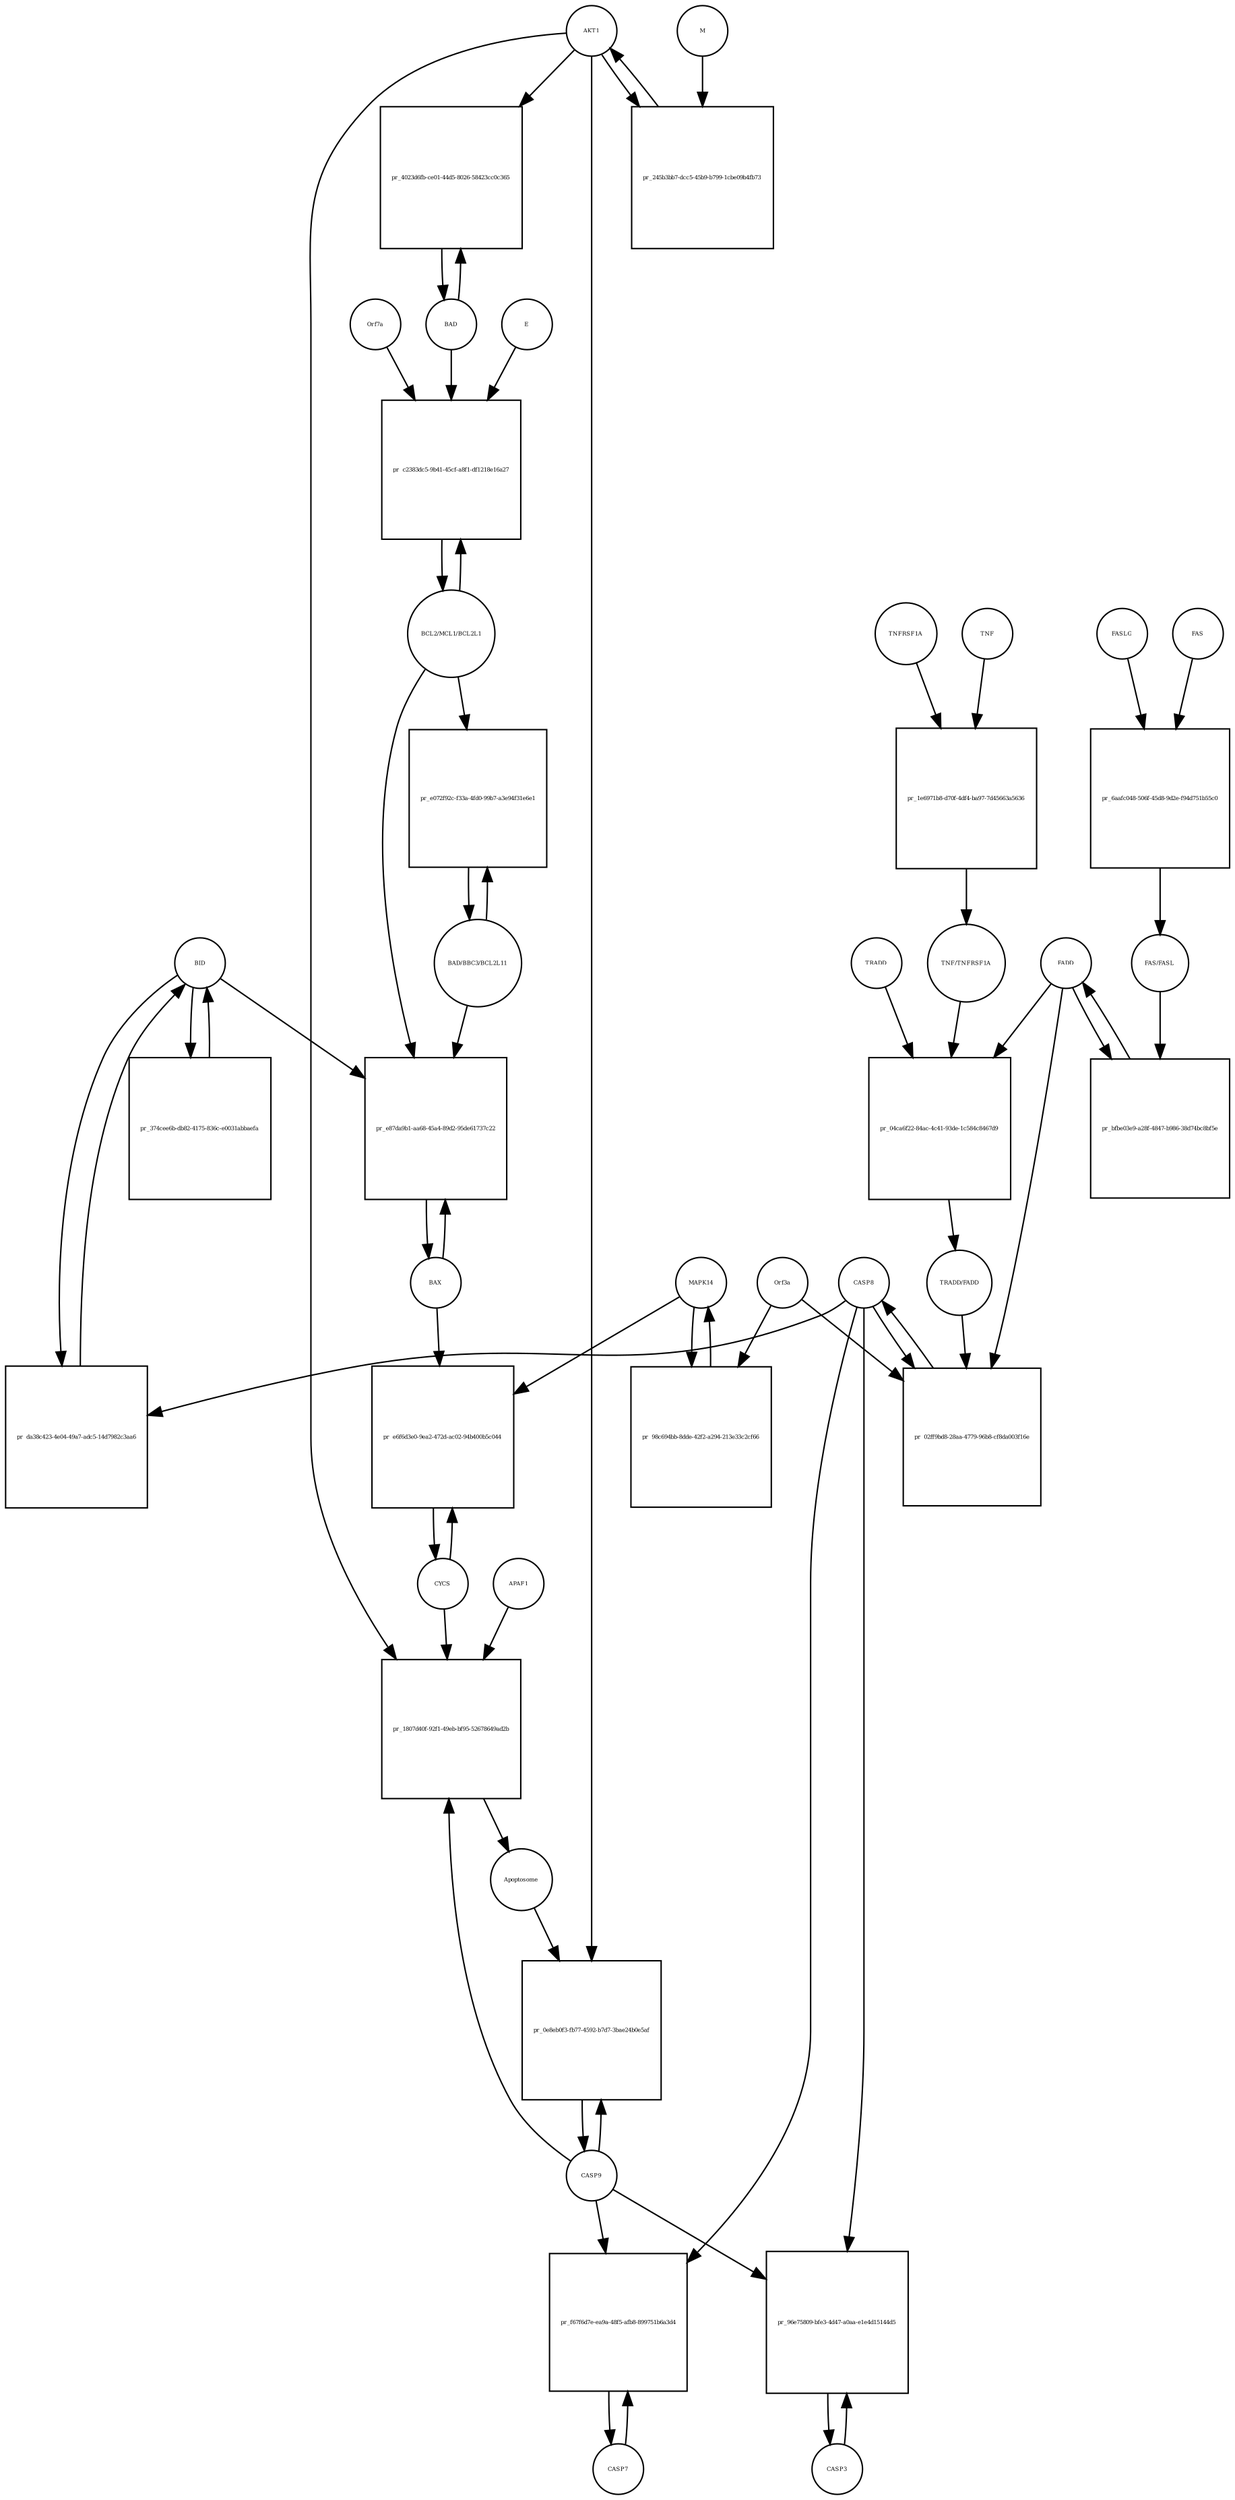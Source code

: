 strict digraph  {
BID [annotation="", bipartite=0, cls=macromolecule, fontsize=4, label=BID, shape=circle];
"pr_da38c423-4e04-49a7-adc5-14d7982c3aa6" [annotation="", bipartite=1, cls=process, fontsize=4, label="pr_da38c423-4e04-49a7-adc5-14d7982c3aa6", shape=square];
CASP8 [annotation="urn_miriam_hgnc_1509|urn_miriam_hgnc.symbol_CASP8|urn_miriam_doi_10.1038%2Fs41392-020-00334-0|urn_miriam_uniprot_Q14790|urn_miriam_ncbigene_841|urn_miriam_ec-code_3.4.22.61|urn_miriam_refseq_NM_001228|urn_miriam_ensembl_ENSG00000064012", bipartite=0, cls=macromolecule, fontsize=4, label=CASP8, shape=circle];
CASP9 [annotation="", bipartite=0, cls=macromolecule, fontsize=4, label=CASP9, shape=circle];
"pr_0e8eb0f3-fb77-4592-b7d7-3bae24b0e5af" [annotation="", bipartite=1, cls=process, fontsize=4, label="pr_0e8eb0f3-fb77-4592-b7d7-3bae24b0e5af", shape=square];
Apoptosome [annotation="", bipartite=0, cls=complex, fontsize=4, label=Apoptosome, shape=circle];
AKT1 [annotation="", bipartite=0, cls=macromolecule, fontsize=4, label=AKT1, shape=circle];
FADD [annotation="", bipartite=0, cls=macromolecule, fontsize=4, label=FADD, shape=circle];
"pr_04ca6f22-84ac-4c41-93de-1c584c8467d9" [annotation="", bipartite=1, cls=process, fontsize=4, label="pr_04ca6f22-84ac-4c41-93de-1c584c8467d9", shape=square];
TRADD [annotation="urn_miriam_ncbigene_8717|urn_miriam_ensembl_ENSG00000102871|urn_miriam_refseq_NM_001323552|urn_miriam_uniprot_Q15628|urn_miriam_hgnc_12030|urn_miriam_hgnc.symbol_TRADD", bipartite=0, cls=macromolecule, fontsize=4, label=TRADD, shape=circle];
"TRADD/FADD" [annotation="", bipartite=0, cls=complex, fontsize=4, label="TRADD/FADD", shape=circle];
"TNF/TNFRSF1A" [annotation="", bipartite=0, cls=complex, fontsize=4, label="TNF/TNFRSF1A", shape=circle];
"pr_bfbe03e9-a28f-4847-b986-38d74bc8bf5e" [annotation="", bipartite=1, cls=process, fontsize=4, label="pr_bfbe03e9-a28f-4847-b986-38d74bc8bf5e", shape=square];
"FAS/FASL" [annotation="", bipartite=0, cls=complex, fontsize=4, label="FAS/FASL", shape=circle];
"BCL2/MCL1/BCL2L1" [annotation="", bipartite=0, cls=complex, fontsize=4, label="BCL2/MCL1/BCL2L1", shape=circle];
"pr_c2383dc5-9b41-45cf-a8f1-df1218e16a27" [annotation="", bipartite=1, cls=process, fontsize=4, label="pr_c2383dc5-9b41-45cf-a8f1-df1218e16a27", shape=square];
Orf7a [annotation="urn_miriam_hgnc.symbol_ORF7a|urn_miriam_uniprot_Q19QW4|urn_miriam_ncbigene_1489674", bipartite=0, cls=macromolecule, fontsize=4, label=Orf7a, shape=circle];
E [annotation="urn_miriam_uniprot_P59637|urn_miriam_ncbigene_1489671|urn_miriam_hgnc.symbol_E|urn_miriam_pubmed_32785274|urn_miriam_pubmed_32818817", bipartite=0, cls=macromolecule, fontsize=4, label=E, shape=circle];
BAD [annotation="", bipartite=0, cls=macromolecule, fontsize=4, label=BAD, shape=circle];
"BAD/BBC3/BCL2L11" [annotation="", bipartite=0, cls=complex, fontsize=4, label="BAD/BBC3/BCL2L11", shape=circle];
"pr_e072f92c-f33a-4fd0-99b7-a3e94f31e6e1" [annotation="", bipartite=1, cls=process, fontsize=4, label="pr_e072f92c-f33a-4fd0-99b7-a3e94f31e6e1", shape=square];
TNFRSF1A [annotation="urn_miriam_ncbigene_7132|urn_miriam_refseq_NM_001065|urn_miriam_ensembl_ENSG00000067182|urn_miriam_uniprot_P19438|urn_miriam_hgnc.symbol_TNFRSF1A|urn_miriam_hgnc_11916", bipartite=0, cls=macromolecule, fontsize=4, label=TNFRSF1A, shape=circle];
"pr_1e6971b8-d70f-4df4-ba97-7d45663a5636" [annotation="", bipartite=1, cls=process, fontsize=4, label="pr_1e6971b8-d70f-4df4-ba97-7d45663a5636", shape=square];
TNF [annotation="urn_miriam_refseq_NM_000594|urn_miriam_hgnc.symbol_TNF|urn_miriam_uniprot_P01375|urn_miriam_hgnc_11892|urn_miriam_ncbigene_7124|urn_miriam_ensembl_ENSG00000232810", bipartite=0, cls=macromolecule, fontsize=4, label=TNF, shape=circle];
CYCS [annotation="urn_miriam_hgnc_19986|urn_miriam_uniprot_P99999|urn_miriam_ncbigene_54205|urn_miriam_hgnc.symbol_CYCS|urn_miriam_ensembl_ENSG00000172115|urn_miriam_refseq_NM_018947", bipartite=0, cls=macromolecule, fontsize=4, label=CYCS, shape=circle];
"pr_e6f6d3e0-9ea2-472d-ac02-94b400b5c044" [annotation="", bipartite=1, cls=process, fontsize=4, label="pr_e6f6d3e0-9ea2-472d-ac02-94b400b5c044", shape=square];
MAPK14 [annotation="", bipartite=0, cls=macromolecule, fontsize=4, label=MAPK14, shape=circle];
BAX [annotation="", bipartite=0, cls=macromolecule, fontsize=4, label=BAX, shape=circle];
FASLG [annotation="urn_miriam_hgnc.symbol_FASLG|urn_miriam_ncbigene_356|urn_miriam_refseq_NM_000639|urn_miriam_ensembl_ENSG00000117560|urn_miriam_uniprot_P48023|urn_miriam_hgnc_11936|urn_miriam_doi_10.1101%2F2020.12.04.412494", bipartite=0, cls=macromolecule, fontsize=4, label=FASLG, shape=circle];
"pr_6aafc048-506f-45d8-9d2e-f94d751b55c0" [annotation="", bipartite=1, cls=process, fontsize=4, label="pr_6aafc048-506f-45d8-9d2e-f94d751b55c0", shape=square];
FAS [annotation="urn_miriam_hgnc_11920|urn_miriam_uniprot_P25445|urn_miriam_refseq_NM_000043|urn_miriam_ensembl_ENSG00000026103|urn_miriam_ncbigene_355|urn_miriam_hgnc.symbol_FAS", bipartite=0, cls=macromolecule, fontsize=4, label=FAS, shape=circle];
"pr_98c694bb-8dde-42f2-a294-213e33c2cf66" [annotation="", bipartite=1, cls=process, fontsize=4, label="pr_98c694bb-8dde-42f2-a294-213e33c2cf66", shape=square];
Orf3a [annotation="urn_miriam_uniprot_P59637|urn_miriam_ncbigene_1489671|urn_miriam_hgnc.symbol_E|urn_miriam_pubmed_33100263|urn_miriam_pubmed_32555321|urn_miriam_ncbiprotein_YP_009724391.1", bipartite=0, cls=macromolecule, fontsize=4, label=Orf3a, shape=circle];
CASP3 [annotation=urn_miriam_pubmed_32555321, bipartite=0, cls=macromolecule, fontsize=4, label=CASP3, shape=circle];
"pr_96e75809-bfe3-4d47-a0aa-e1e4d15144d5" [annotation="", bipartite=1, cls=process, fontsize=4, label="pr_96e75809-bfe3-4d47-a0aa-e1e4d15144d5", shape=square];
"pr_4023d6fb-ce01-44d5-8026-58423cc0c365" [annotation="", bipartite=1, cls=process, fontsize=4, label="pr_4023d6fb-ce01-44d5-8026-58423cc0c365", shape=square];
"pr_e87da9b1-aa68-45a4-89d2-95de61737c22" [annotation="", bipartite=1, cls=process, fontsize=4, label="pr_e87da9b1-aa68-45a4-89d2-95de61737c22", shape=square];
"pr_245b3bb7-dcc5-45b9-b799-1cbe09b4fb73" [annotation="", bipartite=1, cls=process, fontsize=4, label="pr_245b3bb7-dcc5-45b9-b799-1cbe09b4fb73", shape=square];
M [annotation="urn_miriam_ncbiprotein_APO40582|urn_miriam_pubmed_16845612", bipartite=0, cls=macromolecule, fontsize=4, label=M, shape=circle];
"pr_1807d40f-92f1-49eb-bf95-52678649ad2b" [annotation="", bipartite=1, cls=process, fontsize=4, label="pr_1807d40f-92f1-49eb-bf95-52678649ad2b", shape=square];
APAF1 [annotation="urn_miriam_ncbigene_317|urn_miriam_hgnc_576|urn_miriam_refseq_NM_181861.1|urn_miriam_hgnc.symbol_APAF1|urn_miriam_uniprot_O14727|urn_miriam_ensembl_ENSG00000120868", bipartite=0, cls=macromolecule, fontsize=4, label=APAF1, shape=circle];
"pr_02ff9bd8-28aa-4779-96b8-cf8da003f16e" [annotation="", bipartite=1, cls=process, fontsize=4, label="pr_02ff9bd8-28aa-4779-96b8-cf8da003f16e", shape=square];
CASP7 [annotation="", bipartite=0, cls=macromolecule, fontsize=4, label=CASP7, shape=circle];
"pr_f67f6d7e-ea9a-48f5-afb8-899751b6a3d4" [annotation="", bipartite=1, cls=process, fontsize=4, label="pr_f67f6d7e-ea9a-48f5-afb8-899751b6a3d4", shape=square];
"pr_374cee6b-db82-4175-836c-e0031abbaefa" [annotation="", bipartite=1, cls=process, fontsize=4, label="pr_374cee6b-db82-4175-836c-e0031abbaefa", shape=square];
BID -> "pr_da38c423-4e04-49a7-adc5-14d7982c3aa6"  [annotation="", interaction_type=consumption];
BID -> "pr_e87da9b1-aa68-45a4-89d2-95de61737c22"  [annotation="urn_miriam_pubmed_31226023|urn_miriam_kegg.pathway_hsa04210", interaction_type=catalysis];
BID -> "pr_374cee6b-db82-4175-836c-e0031abbaefa"  [annotation="", interaction_type=consumption];
"pr_da38c423-4e04-49a7-adc5-14d7982c3aa6" -> BID  [annotation="", interaction_type=production];
CASP8 -> "pr_da38c423-4e04-49a7-adc5-14d7982c3aa6"  [annotation="urn_miriam_pubmed_31226023|urn_miriam_kegg.pathway_hsa04210", interaction_type=catalysis];
CASP8 -> "pr_96e75809-bfe3-4d47-a0aa-e1e4d15144d5"  [annotation="urn_miriam_pubmed_31226023|urn_miriam_kegg.pathway_hsa04210", interaction_type=catalysis];
CASP8 -> "pr_02ff9bd8-28aa-4779-96b8-cf8da003f16e"  [annotation="", interaction_type=consumption];
CASP8 -> "pr_f67f6d7e-ea9a-48f5-afb8-899751b6a3d4"  [annotation="urn_miriam_pubmed_31226023|urn_miriam_kegg.pathway_hsa04210", interaction_type=catalysis];
CASP9 -> "pr_0e8eb0f3-fb77-4592-b7d7-3bae24b0e5af"  [annotation="", interaction_type=consumption];
CASP9 -> "pr_96e75809-bfe3-4d47-a0aa-e1e4d15144d5"  [annotation="urn_miriam_pubmed_31226023|urn_miriam_kegg.pathway_hsa04210", interaction_type=catalysis];
CASP9 -> "pr_1807d40f-92f1-49eb-bf95-52678649ad2b"  [annotation="", interaction_type=consumption];
CASP9 -> "pr_f67f6d7e-ea9a-48f5-afb8-899751b6a3d4"  [annotation="urn_miriam_pubmed_31226023|urn_miriam_kegg.pathway_hsa04210", interaction_type=catalysis];
"pr_0e8eb0f3-fb77-4592-b7d7-3bae24b0e5af" -> CASP9  [annotation="", interaction_type=production];
Apoptosome -> "pr_0e8eb0f3-fb77-4592-b7d7-3bae24b0e5af"  [annotation="urn_miriam_pubmed_31226023|urn_miriam_kegg.pathway_hsa04210", interaction_type=catalysis];
AKT1 -> "pr_0e8eb0f3-fb77-4592-b7d7-3bae24b0e5af"  [annotation="urn_miriam_pubmed_31226023|urn_miriam_kegg.pathway_hsa04210", interaction_type=inhibition];
AKT1 -> "pr_4023d6fb-ce01-44d5-8026-58423cc0c365"  [annotation="urn_miriam_pubmed_15694340|urn_miriam_kegg.pathway_hsa04210", interaction_type=inhibition];
AKT1 -> "pr_245b3bb7-dcc5-45b9-b799-1cbe09b4fb73"  [annotation="", interaction_type=consumption];
AKT1 -> "pr_1807d40f-92f1-49eb-bf95-52678649ad2b"  [annotation="urn_miriam_pubmed_31226023|urn_miriam_kegg.pathway_hsa04210", interaction_type=inhibition];
FADD -> "pr_04ca6f22-84ac-4c41-93de-1c584c8467d9"  [annotation="", interaction_type=consumption];
FADD -> "pr_bfbe03e9-a28f-4847-b986-38d74bc8bf5e"  [annotation="", interaction_type=consumption];
FADD -> "pr_02ff9bd8-28aa-4779-96b8-cf8da003f16e"  [annotation="urn_miriam_pubmed_31226023|urn_miriam_kegg.pathway_hsa04210|urn_miriam_pubmed_32555321|urn_miriam_taxonomy_2697049", interaction_type=catalysis];
"pr_04ca6f22-84ac-4c41-93de-1c584c8467d9" -> "TRADD/FADD"  [annotation="", interaction_type=production];
TRADD -> "pr_04ca6f22-84ac-4c41-93de-1c584c8467d9"  [annotation="", interaction_type=consumption];
"TRADD/FADD" -> "pr_02ff9bd8-28aa-4779-96b8-cf8da003f16e"  [annotation="urn_miriam_pubmed_31226023|urn_miriam_kegg.pathway_hsa04210|urn_miriam_pubmed_32555321|urn_miriam_taxonomy_2697049", interaction_type=catalysis];
"TNF/TNFRSF1A" -> "pr_04ca6f22-84ac-4c41-93de-1c584c8467d9"  [annotation="urn_miriam_kegg.pathway_hsa04210", interaction_type=catalysis];
"pr_bfbe03e9-a28f-4847-b986-38d74bc8bf5e" -> FADD  [annotation="", interaction_type=production];
"FAS/FASL" -> "pr_bfbe03e9-a28f-4847-b986-38d74bc8bf5e"  [annotation="urn_miriam_pubmed_31226023|urn_miriam_kegg.pathway_hsa04210", interaction_type=catalysis];
"BCL2/MCL1/BCL2L1" -> "pr_c2383dc5-9b41-45cf-a8f1-df1218e16a27"  [annotation="", interaction_type=consumption];
"BCL2/MCL1/BCL2L1" -> "pr_e072f92c-f33a-4fd0-99b7-a3e94f31e6e1"  [annotation=urn_miriam_pubmed_31226023, interaction_type=inhibition];
"BCL2/MCL1/BCL2L1" -> "pr_e87da9b1-aa68-45a4-89d2-95de61737c22"  [annotation="urn_miriam_pubmed_31226023|urn_miriam_kegg.pathway_hsa04210", interaction_type=inhibition];
"pr_c2383dc5-9b41-45cf-a8f1-df1218e16a27" -> "BCL2/MCL1/BCL2L1"  [annotation="", interaction_type=production];
Orf7a -> "pr_c2383dc5-9b41-45cf-a8f1-df1218e16a27"  [annotation="urn_miriam_taxonomy_694009|urn_miriam_pubmed_15694340|urn_miriam_kegg.pathway_hsa04210|urn_miriam_pubmed_17428862", interaction_type=inhibition];
E -> "pr_c2383dc5-9b41-45cf-a8f1-df1218e16a27"  [annotation="urn_miriam_taxonomy_694009|urn_miriam_pubmed_15694340|urn_miriam_kegg.pathway_hsa04210|urn_miriam_pubmed_17428862", interaction_type=inhibition];
BAD -> "pr_c2383dc5-9b41-45cf-a8f1-df1218e16a27"  [annotation="urn_miriam_taxonomy_694009|urn_miriam_pubmed_15694340|urn_miriam_kegg.pathway_hsa04210|urn_miriam_pubmed_17428862", interaction_type=inhibition];
BAD -> "pr_4023d6fb-ce01-44d5-8026-58423cc0c365"  [annotation="", interaction_type=consumption];
"BAD/BBC3/BCL2L11" -> "pr_e072f92c-f33a-4fd0-99b7-a3e94f31e6e1"  [annotation="", interaction_type=consumption];
"BAD/BBC3/BCL2L11" -> "pr_e87da9b1-aa68-45a4-89d2-95de61737c22"  [annotation="urn_miriam_pubmed_31226023|urn_miriam_kegg.pathway_hsa04210", interaction_type=catalysis];
"pr_e072f92c-f33a-4fd0-99b7-a3e94f31e6e1" -> "BAD/BBC3/BCL2L11"  [annotation="", interaction_type=production];
TNFRSF1A -> "pr_1e6971b8-d70f-4df4-ba97-7d45663a5636"  [annotation="", interaction_type=consumption];
"pr_1e6971b8-d70f-4df4-ba97-7d45663a5636" -> "TNF/TNFRSF1A"  [annotation="", interaction_type=production];
TNF -> "pr_1e6971b8-d70f-4df4-ba97-7d45663a5636"  [annotation="", interaction_type=consumption];
CYCS -> "pr_e6f6d3e0-9ea2-472d-ac02-94b400b5c044"  [annotation="", interaction_type=consumption];
CYCS -> "pr_1807d40f-92f1-49eb-bf95-52678649ad2b"  [annotation="", interaction_type=consumption];
"pr_e6f6d3e0-9ea2-472d-ac02-94b400b5c044" -> CYCS  [annotation="", interaction_type=production];
MAPK14 -> "pr_e6f6d3e0-9ea2-472d-ac02-94b400b5c044"  [annotation="urn_miriam_pubmed_31226023|urn_miriam_kegg.pathway_hsa04210", interaction_type=catalysis];
MAPK14 -> "pr_98c694bb-8dde-42f2-a294-213e33c2cf66"  [annotation="", interaction_type=consumption];
BAX -> "pr_e6f6d3e0-9ea2-472d-ac02-94b400b5c044"  [annotation="urn_miriam_pubmed_31226023|urn_miriam_kegg.pathway_hsa04210", interaction_type=catalysis];
BAX -> "pr_e87da9b1-aa68-45a4-89d2-95de61737c22"  [annotation="", interaction_type=consumption];
FASLG -> "pr_6aafc048-506f-45d8-9d2e-f94d751b55c0"  [annotation="", interaction_type=consumption];
"pr_6aafc048-506f-45d8-9d2e-f94d751b55c0" -> "FAS/FASL"  [annotation="", interaction_type=production];
FAS -> "pr_6aafc048-506f-45d8-9d2e-f94d751b55c0"  [annotation="", interaction_type=consumption];
"pr_98c694bb-8dde-42f2-a294-213e33c2cf66" -> MAPK14  [annotation="", interaction_type=production];
Orf3a -> "pr_98c694bb-8dde-42f2-a294-213e33c2cf66"  [annotation="urn_miriam_pubmed_31226023|urn_miriam_taxonomy_227984", interaction_type=catalysis];
Orf3a -> "pr_02ff9bd8-28aa-4779-96b8-cf8da003f16e"  [annotation="urn_miriam_pubmed_31226023|urn_miriam_kegg.pathway_hsa04210|urn_miriam_pubmed_32555321|urn_miriam_taxonomy_2697049", interaction_type=catalysis];
CASP3 -> "pr_96e75809-bfe3-4d47-a0aa-e1e4d15144d5"  [annotation="", interaction_type=consumption];
"pr_96e75809-bfe3-4d47-a0aa-e1e4d15144d5" -> CASP3  [annotation="", interaction_type=production];
"pr_4023d6fb-ce01-44d5-8026-58423cc0c365" -> BAD  [annotation="", interaction_type=production];
"pr_e87da9b1-aa68-45a4-89d2-95de61737c22" -> BAX  [annotation="", interaction_type=production];
"pr_245b3bb7-dcc5-45b9-b799-1cbe09b4fb73" -> AKT1  [annotation="", interaction_type=production];
M -> "pr_245b3bb7-dcc5-45b9-b799-1cbe09b4fb73"  [annotation="urn_miriam_pubmed_31226023|urn_miriam_taxonomy_227984", interaction_type=inhibition];
"pr_1807d40f-92f1-49eb-bf95-52678649ad2b" -> Apoptosome  [annotation="", interaction_type=production];
APAF1 -> "pr_1807d40f-92f1-49eb-bf95-52678649ad2b"  [annotation="", interaction_type=consumption];
"pr_02ff9bd8-28aa-4779-96b8-cf8da003f16e" -> CASP8  [annotation="", interaction_type=production];
CASP7 -> "pr_f67f6d7e-ea9a-48f5-afb8-899751b6a3d4"  [annotation="", interaction_type=consumption];
"pr_f67f6d7e-ea9a-48f5-afb8-899751b6a3d4" -> CASP7  [annotation="", interaction_type=production];
"pr_374cee6b-db82-4175-836c-e0031abbaefa" -> BID  [annotation="", interaction_type=production];
}
